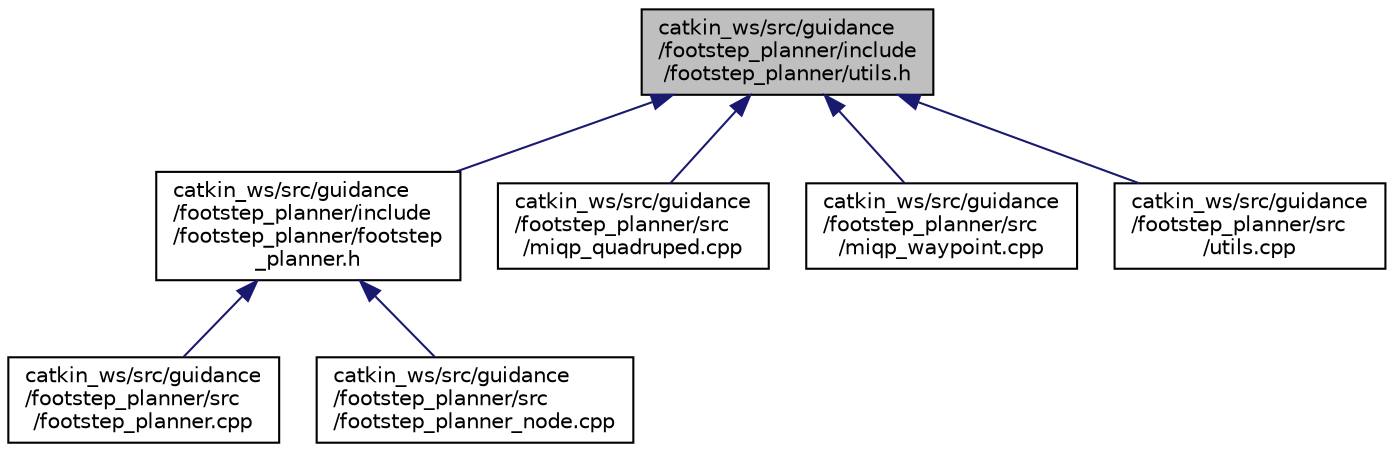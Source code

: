 digraph "catkin_ws/src/guidance/footstep_planner/include/footstep_planner/utils.h"
{
 // LATEX_PDF_SIZE
  edge [fontname="Helvetica",fontsize="10",labelfontname="Helvetica",labelfontsize="10"];
  node [fontname="Helvetica",fontsize="10",shape=record];
  Node1 [label="catkin_ws/src/guidance\l/footstep_planner/include\l/footstep_planner/utils.h",height=0.2,width=0.4,color="black", fillcolor="grey75", style="filled", fontcolor="black",tooltip=" "];
  Node1 -> Node2 [dir="back",color="midnightblue",fontsize="10",style="solid"];
  Node2 [label="catkin_ws/src/guidance\l/footstep_planner/include\l/footstep_planner/footstep\l_planner.h",height=0.2,width=0.4,color="black", fillcolor="white", style="filled",URL="$footstep__planner_8h.html",tooltip=" "];
  Node2 -> Node3 [dir="back",color="midnightblue",fontsize="10",style="solid"];
  Node3 [label="catkin_ws/src/guidance\l/footstep_planner/src\l/footstep_planner.cpp",height=0.2,width=0.4,color="black", fillcolor="white", style="filled",URL="$footstep__planner_8cpp.html",tooltip=" "];
  Node2 -> Node4 [dir="back",color="midnightblue",fontsize="10",style="solid"];
  Node4 [label="catkin_ws/src/guidance\l/footstep_planner/src\l/footstep_planner_node.cpp",height=0.2,width=0.4,color="black", fillcolor="white", style="filled",URL="$footstep__planner__node_8cpp.html",tooltip=" "];
  Node1 -> Node5 [dir="back",color="midnightblue",fontsize="10",style="solid"];
  Node5 [label="catkin_ws/src/guidance\l/footstep_planner/src\l/miqp_quadruped.cpp",height=0.2,width=0.4,color="black", fillcolor="white", style="filled",URL="$miqp__quadruped_8cpp.html",tooltip=" "];
  Node1 -> Node6 [dir="back",color="midnightblue",fontsize="10",style="solid"];
  Node6 [label="catkin_ws/src/guidance\l/footstep_planner/src\l/miqp_waypoint.cpp",height=0.2,width=0.4,color="black", fillcolor="white", style="filled",URL="$miqp__waypoint_8cpp.html",tooltip=" "];
  Node1 -> Node7 [dir="back",color="midnightblue",fontsize="10",style="solid"];
  Node7 [label="catkin_ws/src/guidance\l/footstep_planner/src\l/utils.cpp",height=0.2,width=0.4,color="black", fillcolor="white", style="filled",URL="$utils_8cpp.html",tooltip=" "];
}
